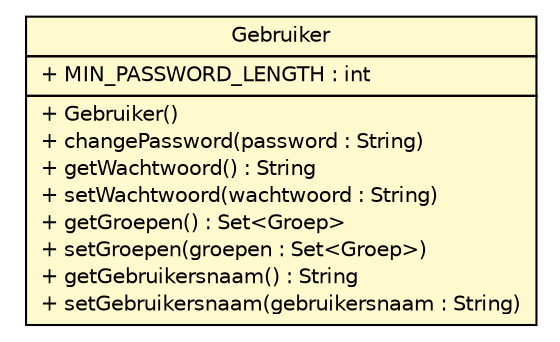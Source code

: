 #!/usr/local/bin/dot
#
# Class diagram 
# Generated by UMLGraph version R5_6-24-gf6e263 (http://www.umlgraph.org/)
#

digraph G {
	edge [fontname="Helvetica",fontsize=10,labelfontname="Helvetica",labelfontsize=10];
	node [fontname="Helvetica",fontsize=10,shape=plaintext];
	nodesep=0.25;
	ranksep=0.5;
	// nl.b3p.brmo.persistence.auth.Gebruiker
	c501 [label=<<table title="nl.b3p.brmo.persistence.auth.Gebruiker" border="0" cellborder="1" cellspacing="0" cellpadding="2" port="p" bgcolor="lemonChiffon" href="./Gebruiker.html">
		<tr><td><table border="0" cellspacing="0" cellpadding="1">
<tr><td align="center" balign="center"> Gebruiker </td></tr>
		</table></td></tr>
		<tr><td><table border="0" cellspacing="0" cellpadding="1">
<tr><td align="left" balign="left"> + MIN_PASSWORD_LENGTH : int </td></tr>
		</table></td></tr>
		<tr><td><table border="0" cellspacing="0" cellpadding="1">
<tr><td align="left" balign="left"> + Gebruiker() </td></tr>
<tr><td align="left" balign="left"> + changePassword(password : String) </td></tr>
<tr><td align="left" balign="left"> + getWachtwoord() : String </td></tr>
<tr><td align="left" balign="left"> + setWachtwoord(wachtwoord : String) </td></tr>
<tr><td align="left" balign="left"> + getGroepen() : Set&lt;Groep&gt; </td></tr>
<tr><td align="left" balign="left"> + setGroepen(groepen : Set&lt;Groep&gt;) </td></tr>
<tr><td align="left" balign="left"> + getGebruikersnaam() : String </td></tr>
<tr><td align="left" balign="left"> + setGebruikersnaam(gebruikersnaam : String) </td></tr>
		</table></td></tr>
		</table>>, URL="./Gebruiker.html", fontname="Helvetica", fontcolor="black", fontsize=10.0];
}

